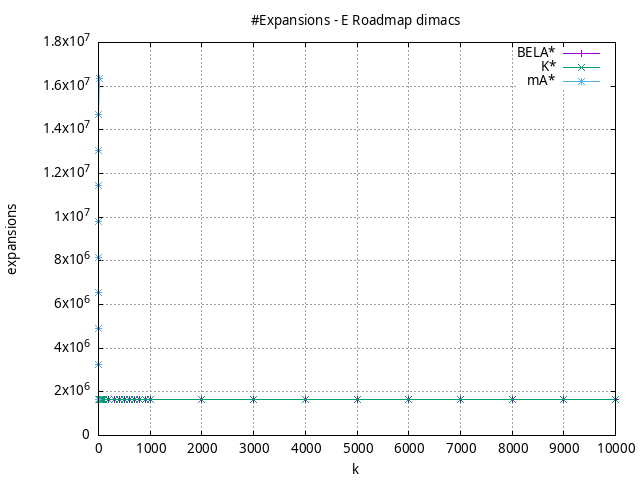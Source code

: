 #!/usr/bin/gnuplot
# -*- coding: utf-8 -*-
#
# results/roadmap/dimacs/E/USA-road-d.E.heuristic.expansions.gnuplot
#
# Started on 01/09/2024 14:37:47
# Author: Carlos Linares López
set grid
set xlabel "k"
set ylabel "expansions"

set title "#Expansions - E Roadmap dimacs"

set terminal png enhanced font "Ariel,10"
set output 'USA-road-d.E.heuristic.expansions.png'

plot "-" title "BELA*"      with linesp, "-" title "K*"      with linesp, "-" title "mA*"      with linesp

	1 1632977.65
	2 1632979.14
	3 1632980.54
	4 1632980.95
	5 1632982.52
	6 1632982.83
	7 1632983.94
	8 1632984.37
	9 1632985.04
	10 1632985.24
	20 1632988.86
	30 1632991.36
	40 1632993.47
	50 1632995.23
	60 1632996.31
	70 1632997.76
	80 1632998.91
	90 1632999.8
	100 1633000.49
	200 1633006.13
	300 1633010.19
	400 1633012.8
	500 1633015.05
	600 1633016.76
	700 1633018.4
	800 1633019.91
	900 1633020.91
	1000 1633021.99
	2000 1633029.93
	3000 1633034.88
	4000 1633038.52
	5000 1633041.37
	6000 1633043.93
	7000 1633046.02
	8000 1633047.78
	9000 1633049.4
	10000 1633051.02
end
	1 1632980.1
	2 1634615.05
	3 1635275.3
	4 1635633.8
	5 1635949.87
	6 1635976.77
	7 1636152.71
	8 1636296.32
	9 1636424.37
	10 1636569.96
	20 1637149.5
	30 1637315.36
	40 1637409.53
	50 1637554.99
	60 1637915.49
	70 1638023.61
	80 1638289.6
	90 1638460.61
	100 1638515.19
	200 1638891.51
	300 1639056.83
	400 1639221.15
	500 1639390.53
	600 1639657.7
	700 1639669.51
	800 1639728.38
	900 1639767.39
	1000 1639795.65
	2000 1640138.24
	3000 1640695.09
	4000 1640782.75
	5000 1640843.29
	6000 1640870.88
	7000 1640883.53
	8000 1640885.52
	9000 1641115.27
	10000 1641116.38
end
	1 1632977.65
	2 3265959.66
	3 4898943.95
	4 6531922.33
	5 8164912.26
	6 9797895.24
	7 11430858.61
	8 13063837.47
	9 14696825.89
	10 16329795.85
end
